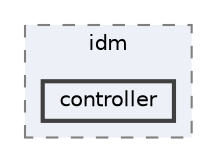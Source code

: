 digraph "repository/isd/src/main/java/com/sterlite/cal/isd/idm/controller"
{
 // LATEX_PDF_SIZE
  bgcolor="transparent";
  edge [fontname=Helvetica,fontsize=10,labelfontname=Helvetica,labelfontsize=10];
  node [fontname=Helvetica,fontsize=10,shape=box,height=0.2,width=0.4];
  compound=true
  subgraph clusterdir_3f41cfe710bcfcfc80fcb8cce0b28b15 {
    graph [ bgcolor="#edf0f7", pencolor="grey50", label="idm", fontname=Helvetica,fontsize=10 style="filled,dashed", URL="dir_3f41cfe710bcfcfc80fcb8cce0b28b15.html",tooltip=""]
  dir_07833719f1afcbc332f43b75cbfba64c [label="controller", fillcolor="#edf0f7", color="grey25", style="filled,bold", URL="dir_07833719f1afcbc332f43b75cbfba64c.html",tooltip=""];
  }
}
